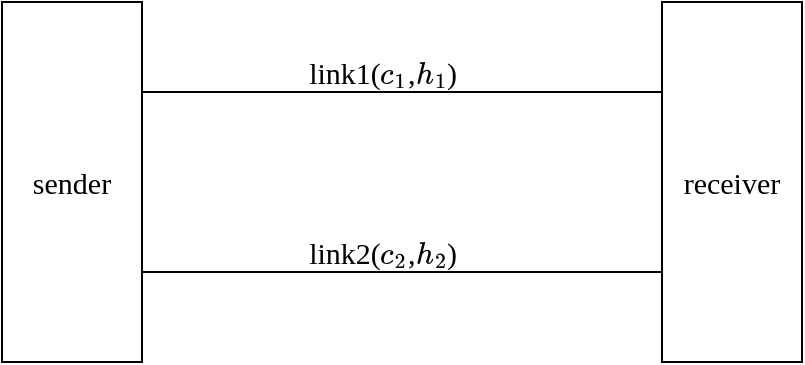 <mxfile version="24.4.0" type="device">
  <diagram name="第 1 页" id="7a1muOqSh4_uYKZI2Rrg">
    <mxGraphModel dx="1036" dy="614" grid="1" gridSize="10" guides="1" tooltips="1" connect="1" arrows="1" fold="1" page="1" pageScale="1" pageWidth="827" pageHeight="1169" math="1" shadow="0">
      <root>
        <mxCell id="0" />
        <mxCell id="1" parent="0" />
        <mxCell id="NaAytFAd856UUvzRSR7L-7" style="edgeStyle=orthogonalEdgeStyle;rounded=0;orthogonalLoop=1;jettySize=auto;html=1;exitX=1;exitY=0.25;exitDx=0;exitDy=0;entryX=0;entryY=0.25;entryDx=0;entryDy=0;endArrow=none;endFill=0;fontSize=15;" parent="1" source="NaAytFAd856UUvzRSR7L-1" target="NaAytFAd856UUvzRSR7L-2" edge="1">
          <mxGeometry relative="1" as="geometry" />
        </mxCell>
        <mxCell id="NaAytFAd856UUvzRSR7L-1" value="sender" style="rounded=0;whiteSpace=wrap;html=1;fontFamily=Times New Roman;fontSize=15;" parent="1" vertex="1">
          <mxGeometry x="200" y="160" width="70" height="180" as="geometry" />
        </mxCell>
        <mxCell id="NaAytFAd856UUvzRSR7L-2" value="receiver" style="rounded=0;whiteSpace=wrap;html=1;fontFamily=Times New Roman;fontSize=15;" parent="1" vertex="1">
          <mxGeometry x="530" y="160" width="70" height="180" as="geometry" />
        </mxCell>
        <mxCell id="NaAytFAd856UUvzRSR7L-4" style="edgeStyle=orthogonalEdgeStyle;rounded=0;orthogonalLoop=1;jettySize=auto;html=1;entryX=0;entryY=0.75;entryDx=0;entryDy=0;endArrow=none;endFill=0;fontFamily=Times New Roman;fontSize=15;exitX=1;exitY=0.75;exitDx=0;exitDy=0;" parent="1" source="NaAytFAd856UUvzRSR7L-1" target="NaAytFAd856UUvzRSR7L-2" edge="1">
          <mxGeometry relative="1" as="geometry">
            <mxPoint x="269" y="280" as="sourcePoint" />
            <mxPoint x="559" y="280" as="targetPoint" />
          </mxGeometry>
        </mxCell>
        <mxCell id="NaAytFAd856UUvzRSR7L-5" value="link1(&lt;svg xmlns=&quot;http://www.w3.org/2000/svg&quot; width=&quot;1.967ex&quot; height=&quot;1.339ex&quot; role=&quot;img&quot; viewBox=&quot;0 -442 869.6 592&quot; xmlns:xlink=&quot;http://www.w3.org/1999/xlink&quot; style=&quot;vertical-align: -0.339ex; font-size: 15px;&quot;&gt;&lt;defs style=&quot;font-size: 15px;&quot;&gt;&lt;path style=&quot;font-size: 15px;&quot; id=&quot;MJX-3-TEX-I-1D450&quot; d=&quot;M34 159Q34 268 120 355T306 442Q362 442 394 418T427 355Q427 326 408 306T360 285Q341 285 330 295T319 325T330 359T352 380T366 386H367Q367 388 361 392T340 400T306 404Q276 404 249 390Q228 381 206 359Q162 315 142 235T121 119Q121 73 147 50Q169 26 205 26H209Q321 26 394 111Q403 121 406 121Q410 121 419 112T429 98T420 83T391 55T346 25T282 0T202 -11Q127 -11 81 37T34 159Z&quot;&gt;&lt;/path&gt;&lt;path style=&quot;font-size: 15px;&quot; id=&quot;MJX-3-TEX-N-31&quot; d=&quot;M213 578L200 573Q186 568 160 563T102 556H83V602H102Q149 604 189 617T245 641T273 663Q275 666 285 666Q294 666 302 660V361L303 61Q310 54 315 52T339 48T401 46H427V0H416Q395 3 257 3Q121 3 100 0H88V46H114Q136 46 152 46T177 47T193 50T201 52T207 57T213 61V578Z&quot;&gt;&lt;/path&gt;&lt;/defs&gt;&lt;g style=&quot;font-size: 15px;&quot; stroke=&quot;currentColor&quot; fill=&quot;currentColor&quot; stroke-width=&quot;0&quot; transform=&quot;scale(1,-1)&quot;&gt;&lt;g style=&quot;font-size: 15px;&quot; data-mml-node=&quot;math&quot;&gt;&lt;g style=&quot;font-size: 15px;&quot; data-mml-node=&quot;msub&quot;&gt;&lt;g style=&quot;font-size: 15px;&quot; data-mml-node=&quot;mi&quot;&gt;&lt;use style=&quot;font-size: 15px;&quot; data-c=&quot;1D450&quot; xlink:href=&quot;#MJX-3-TEX-I-1D450&quot;&gt;&lt;/use&gt;&lt;/g&gt;&lt;g style=&quot;font-size: 15px;&quot; data-mml-node=&quot;mn&quot; transform=&quot;translate(466,-150) scale(0.707)&quot;&gt;&lt;use style=&quot;font-size: 15px;&quot; data-c=&quot;31&quot; xlink:href=&quot;#MJX-3-TEX-N-31&quot;&gt;&lt;/use&gt;&lt;/g&gt;&lt;/g&gt;&lt;/g&gt;&lt;/g&gt;&lt;/svg&gt;,&lt;svg xmlns=&quot;http://www.w3.org/2000/svg&quot; width=&quot;2.291ex&quot; height=&quot;1.91ex&quot; role=&quot;img&quot; viewBox=&quot;0 -694 1012.6 844&quot; xmlns:xlink=&quot;http://www.w3.org/1999/xlink&quot; style=&quot;vertical-align: -0.339ex; font-size: 15px;&quot;&gt;&lt;defs style=&quot;font-size: 15px;&quot;&gt;&lt;path style=&quot;font-size: 15px;&quot; id=&quot;MJX-4-TEX-I-210E&quot; d=&quot;M137 683Q138 683 209 688T282 694Q294 694 294 685Q294 674 258 534Q220 386 220 383Q220 381 227 388Q288 442 357 442Q411 442 444 415T478 336Q478 285 440 178T402 50Q403 36 407 31T422 26Q450 26 474 56T513 138Q516 149 519 151T535 153Q555 153 555 145Q555 144 551 130Q535 71 500 33Q466 -10 419 -10H414Q367 -10 346 17T325 74Q325 90 361 192T398 345Q398 404 354 404H349Q266 404 205 306L198 293L164 158Q132 28 127 16Q114 -11 83 -11Q69 -11 59 -2T48 16Q48 30 121 320L195 616Q195 629 188 632T149 637H128Q122 643 122 645T124 664Q129 683 137 683Z&quot;&gt;&lt;/path&gt;&lt;path style=&quot;font-size: 15px;&quot; id=&quot;MJX-4-TEX-N-31&quot; d=&quot;M213 578L200 573Q186 568 160 563T102 556H83V602H102Q149 604 189 617T245 641T273 663Q275 666 285 666Q294 666 302 660V361L303 61Q310 54 315 52T339 48T401 46H427V0H416Q395 3 257 3Q121 3 100 0H88V46H114Q136 46 152 46T177 47T193 50T201 52T207 57T213 61V578Z&quot;&gt;&lt;/path&gt;&lt;/defs&gt;&lt;g style=&quot;font-size: 15px;&quot; stroke=&quot;currentColor&quot; fill=&quot;currentColor&quot; stroke-width=&quot;0&quot; transform=&quot;scale(1,-1)&quot;&gt;&lt;g style=&quot;font-size: 15px;&quot; data-mml-node=&quot;math&quot;&gt;&lt;g style=&quot;font-size: 15px;&quot; data-mml-node=&quot;msub&quot;&gt;&lt;g style=&quot;font-size: 15px;&quot; data-mml-node=&quot;mi&quot;&gt;&lt;use style=&quot;font-size: 15px;&quot; data-c=&quot;210E&quot; xlink:href=&quot;#MJX-4-TEX-I-210E&quot;&gt;&lt;/use&gt;&lt;/g&gt;&lt;g style=&quot;font-size: 15px;&quot; data-mml-node=&quot;mn&quot; transform=&quot;translate(609,-150) scale(0.707)&quot;&gt;&lt;use style=&quot;font-size: 15px;&quot; data-c=&quot;31&quot; xlink:href=&quot;#MJX-4-TEX-N-31&quot;&gt;&lt;/use&gt;&lt;/g&gt;&lt;/g&gt;&lt;/g&gt;&lt;/g&gt;&lt;/svg&gt;)" style="text;html=1;align=center;verticalAlign=middle;resizable=0;points=[];autosize=1;strokeColor=none;fillColor=none;fontFamily=Times New Roman;fontSize=15;" parent="1" vertex="1">
          <mxGeometry x="340" y="180" width="100" height="30" as="geometry" />
        </mxCell>
        <mxCell id="NaAytFAd856UUvzRSR7L-6" value="link2(&lt;svg xmlns=&quot;http://www.w3.org/2000/svg&quot; width=&quot;1.967ex&quot; height=&quot;1.339ex&quot; role=&quot;img&quot; viewBox=&quot;0 -442 869.6 592&quot; xmlns:xlink=&quot;http://www.w3.org/1999/xlink&quot; style=&quot;vertical-align: -0.339ex; font-size: 15px;&quot;&gt;&lt;defs style=&quot;font-size: 15px;&quot;&gt;&lt;path id=&quot;MJX-17-TEX-I-1D450&quot; d=&quot;M34 159Q34 268 120 355T306 442Q362 442 394 418T427 355Q427 326 408 306T360 285Q341 285 330 295T319 325T330 359T352 380T366 386H367Q367 388 361 392T340 400T306 404Q276 404 249 390Q228 381 206 359Q162 315 142 235T121 119Q121 73 147 50Q169 26 205 26H209Q321 26 394 111Q403 121 406 121Q410 121 419 112T429 98T420 83T391 55T346 25T282 0T202 -11Q127 -11 81 37T34 159Z&quot; style=&quot;font-size: 15px;&quot;&gt;&lt;/path&gt;&lt;path id=&quot;MJX-17-TEX-N-32&quot; d=&quot;M109 429Q82 429 66 447T50 491Q50 562 103 614T235 666Q326 666 387 610T449 465Q449 422 429 383T381 315T301 241Q265 210 201 149L142 93L218 92Q375 92 385 97Q392 99 409 186V189H449V186Q448 183 436 95T421 3V0H50V19V31Q50 38 56 46T86 81Q115 113 136 137Q145 147 170 174T204 211T233 244T261 278T284 308T305 340T320 369T333 401T340 431T343 464Q343 527 309 573T212 619Q179 619 154 602T119 569T109 550Q109 549 114 549Q132 549 151 535T170 489Q170 464 154 447T109 429Z&quot; style=&quot;font-size: 15px;&quot;&gt;&lt;/path&gt;&lt;/defs&gt;&lt;g stroke=&quot;currentColor&quot; fill=&quot;currentColor&quot; stroke-width=&quot;0&quot; transform=&quot;scale(1,-1)&quot; style=&quot;font-size: 15px;&quot;&gt;&lt;g data-mml-node=&quot;math&quot; style=&quot;font-size: 15px;&quot;&gt;&lt;g data-mml-node=&quot;msub&quot; style=&quot;font-size: 15px;&quot;&gt;&lt;g data-mml-node=&quot;mi&quot; style=&quot;font-size: 15px;&quot;&gt;&lt;use data-c=&quot;1D450&quot; xlink:href=&quot;#MJX-17-TEX-I-1D450&quot; style=&quot;font-size: 15px;&quot;&gt;&lt;/use&gt;&lt;/g&gt;&lt;g data-mml-node=&quot;mn&quot; transform=&quot;translate(466,-150) scale(0.707)&quot; style=&quot;font-size: 15px;&quot;&gt;&lt;use data-c=&quot;32&quot; xlink:href=&quot;#MJX-17-TEX-N-32&quot; style=&quot;font-size: 15px;&quot;&gt;&lt;/use&gt;&lt;/g&gt;&lt;/g&gt;&lt;/g&gt;&lt;/g&gt;&lt;/svg&gt;,&lt;svg xmlns=&quot;http://www.w3.org/2000/svg&quot; width=&quot;2.291ex&quot; height=&quot;1.91ex&quot; role=&quot;img&quot; viewBox=&quot;0 -694 1012.6 844&quot; xmlns:xlink=&quot;http://www.w3.org/1999/xlink&quot; style=&quot;vertical-align: -0.339ex; font-size: 15px;&quot;&gt;&lt;defs style=&quot;font-size: 15px;&quot;&gt;&lt;path id=&quot;MJX-18-TEX-I-210E&quot; d=&quot;M137 683Q138 683 209 688T282 694Q294 694 294 685Q294 674 258 534Q220 386 220 383Q220 381 227 388Q288 442 357 442Q411 442 444 415T478 336Q478 285 440 178T402 50Q403 36 407 31T422 26Q450 26 474 56T513 138Q516 149 519 151T535 153Q555 153 555 145Q555 144 551 130Q535 71 500 33Q466 -10 419 -10H414Q367 -10 346 17T325 74Q325 90 361 192T398 345Q398 404 354 404H349Q266 404 205 306L198 293L164 158Q132 28 127 16Q114 -11 83 -11Q69 -11 59 -2T48 16Q48 30 121 320L195 616Q195 629 188 632T149 637H128Q122 643 122 645T124 664Q129 683 137 683Z&quot; style=&quot;font-size: 15px;&quot;&gt;&lt;/path&gt;&lt;path id=&quot;MJX-18-TEX-N-32&quot; d=&quot;M109 429Q82 429 66 447T50 491Q50 562 103 614T235 666Q326 666 387 610T449 465Q449 422 429 383T381 315T301 241Q265 210 201 149L142 93L218 92Q375 92 385 97Q392 99 409 186V189H449V186Q448 183 436 95T421 3V0H50V19V31Q50 38 56 46T86 81Q115 113 136 137Q145 147 170 174T204 211T233 244T261 278T284 308T305 340T320 369T333 401T340 431T343 464Q343 527 309 573T212 619Q179 619 154 602T119 569T109 550Q109 549 114 549Q132 549 151 535T170 489Q170 464 154 447T109 429Z&quot; style=&quot;font-size: 15px;&quot;&gt;&lt;/path&gt;&lt;/defs&gt;&lt;g stroke=&quot;currentColor&quot; fill=&quot;currentColor&quot; stroke-width=&quot;0&quot; transform=&quot;scale(1,-1)&quot; style=&quot;font-size: 15px;&quot;&gt;&lt;g data-mml-node=&quot;math&quot; style=&quot;font-size: 15px;&quot;&gt;&lt;g data-mml-node=&quot;msub&quot; style=&quot;font-size: 15px;&quot;&gt;&lt;g data-mml-node=&quot;mi&quot; style=&quot;font-size: 15px;&quot;&gt;&lt;use data-c=&quot;210E&quot; xlink:href=&quot;#MJX-18-TEX-I-210E&quot; style=&quot;font-size: 15px;&quot;&gt;&lt;/use&gt;&lt;/g&gt;&lt;g data-mml-node=&quot;mn&quot; transform=&quot;translate(609,-150) scale(0.707)&quot; style=&quot;font-size: 15px;&quot;&gt;&lt;use data-c=&quot;32&quot; xlink:href=&quot;#MJX-18-TEX-N-32&quot; style=&quot;font-size: 15px;&quot;&gt;&lt;/use&gt;&lt;/g&gt;&lt;/g&gt;&lt;/g&gt;&lt;/g&gt;&lt;/svg&gt;)" style="text;html=1;align=center;verticalAlign=middle;resizable=0;points=[];autosize=1;strokeColor=none;fillColor=none;fontFamily=Times New Roman;fontSize=15;" parent="1" vertex="1">
          <mxGeometry x="340" y="270" width="100" height="30" as="geometry" />
        </mxCell>
      </root>
    </mxGraphModel>
  </diagram>
</mxfile>
